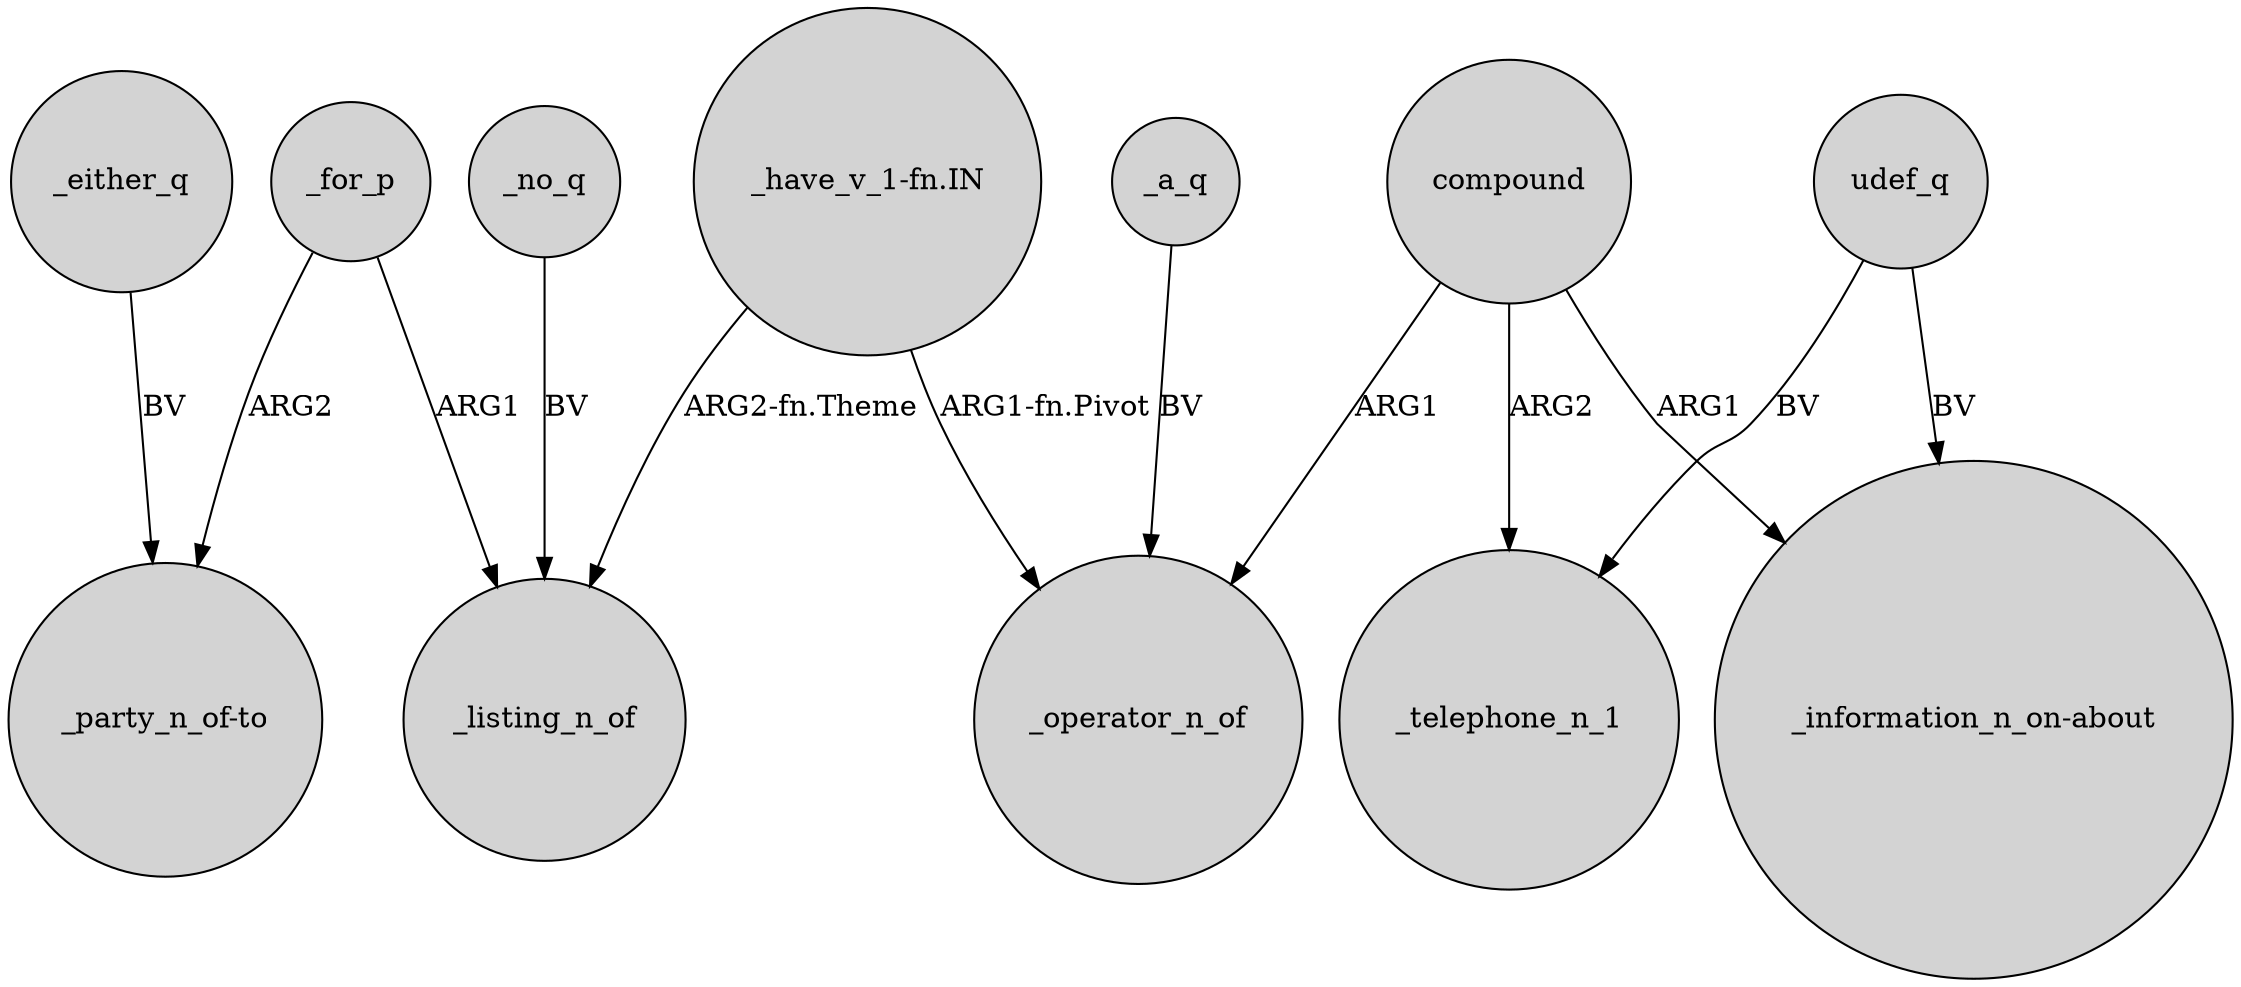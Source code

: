 digraph {
	node [shape=circle style=filled]
	_either_q -> "_party_n_of-to" [label=BV]
	udef_q -> _telephone_n_1 [label=BV]
	_a_q -> _operator_n_of [label=BV]
	"_have_v_1-fn.IN" -> _listing_n_of [label="ARG2-fn.Theme"]
	compound -> _telephone_n_1 [label=ARG2]
	_no_q -> _listing_n_of [label=BV]
	compound -> "_information_n_on-about" [label=ARG1]
	_for_p -> _listing_n_of [label=ARG1]
	compound -> _operator_n_of [label=ARG1]
	udef_q -> "_information_n_on-about" [label=BV]
	_for_p -> "_party_n_of-to" [label=ARG2]
	"_have_v_1-fn.IN" -> _operator_n_of [label="ARG1-fn.Pivot"]
}
